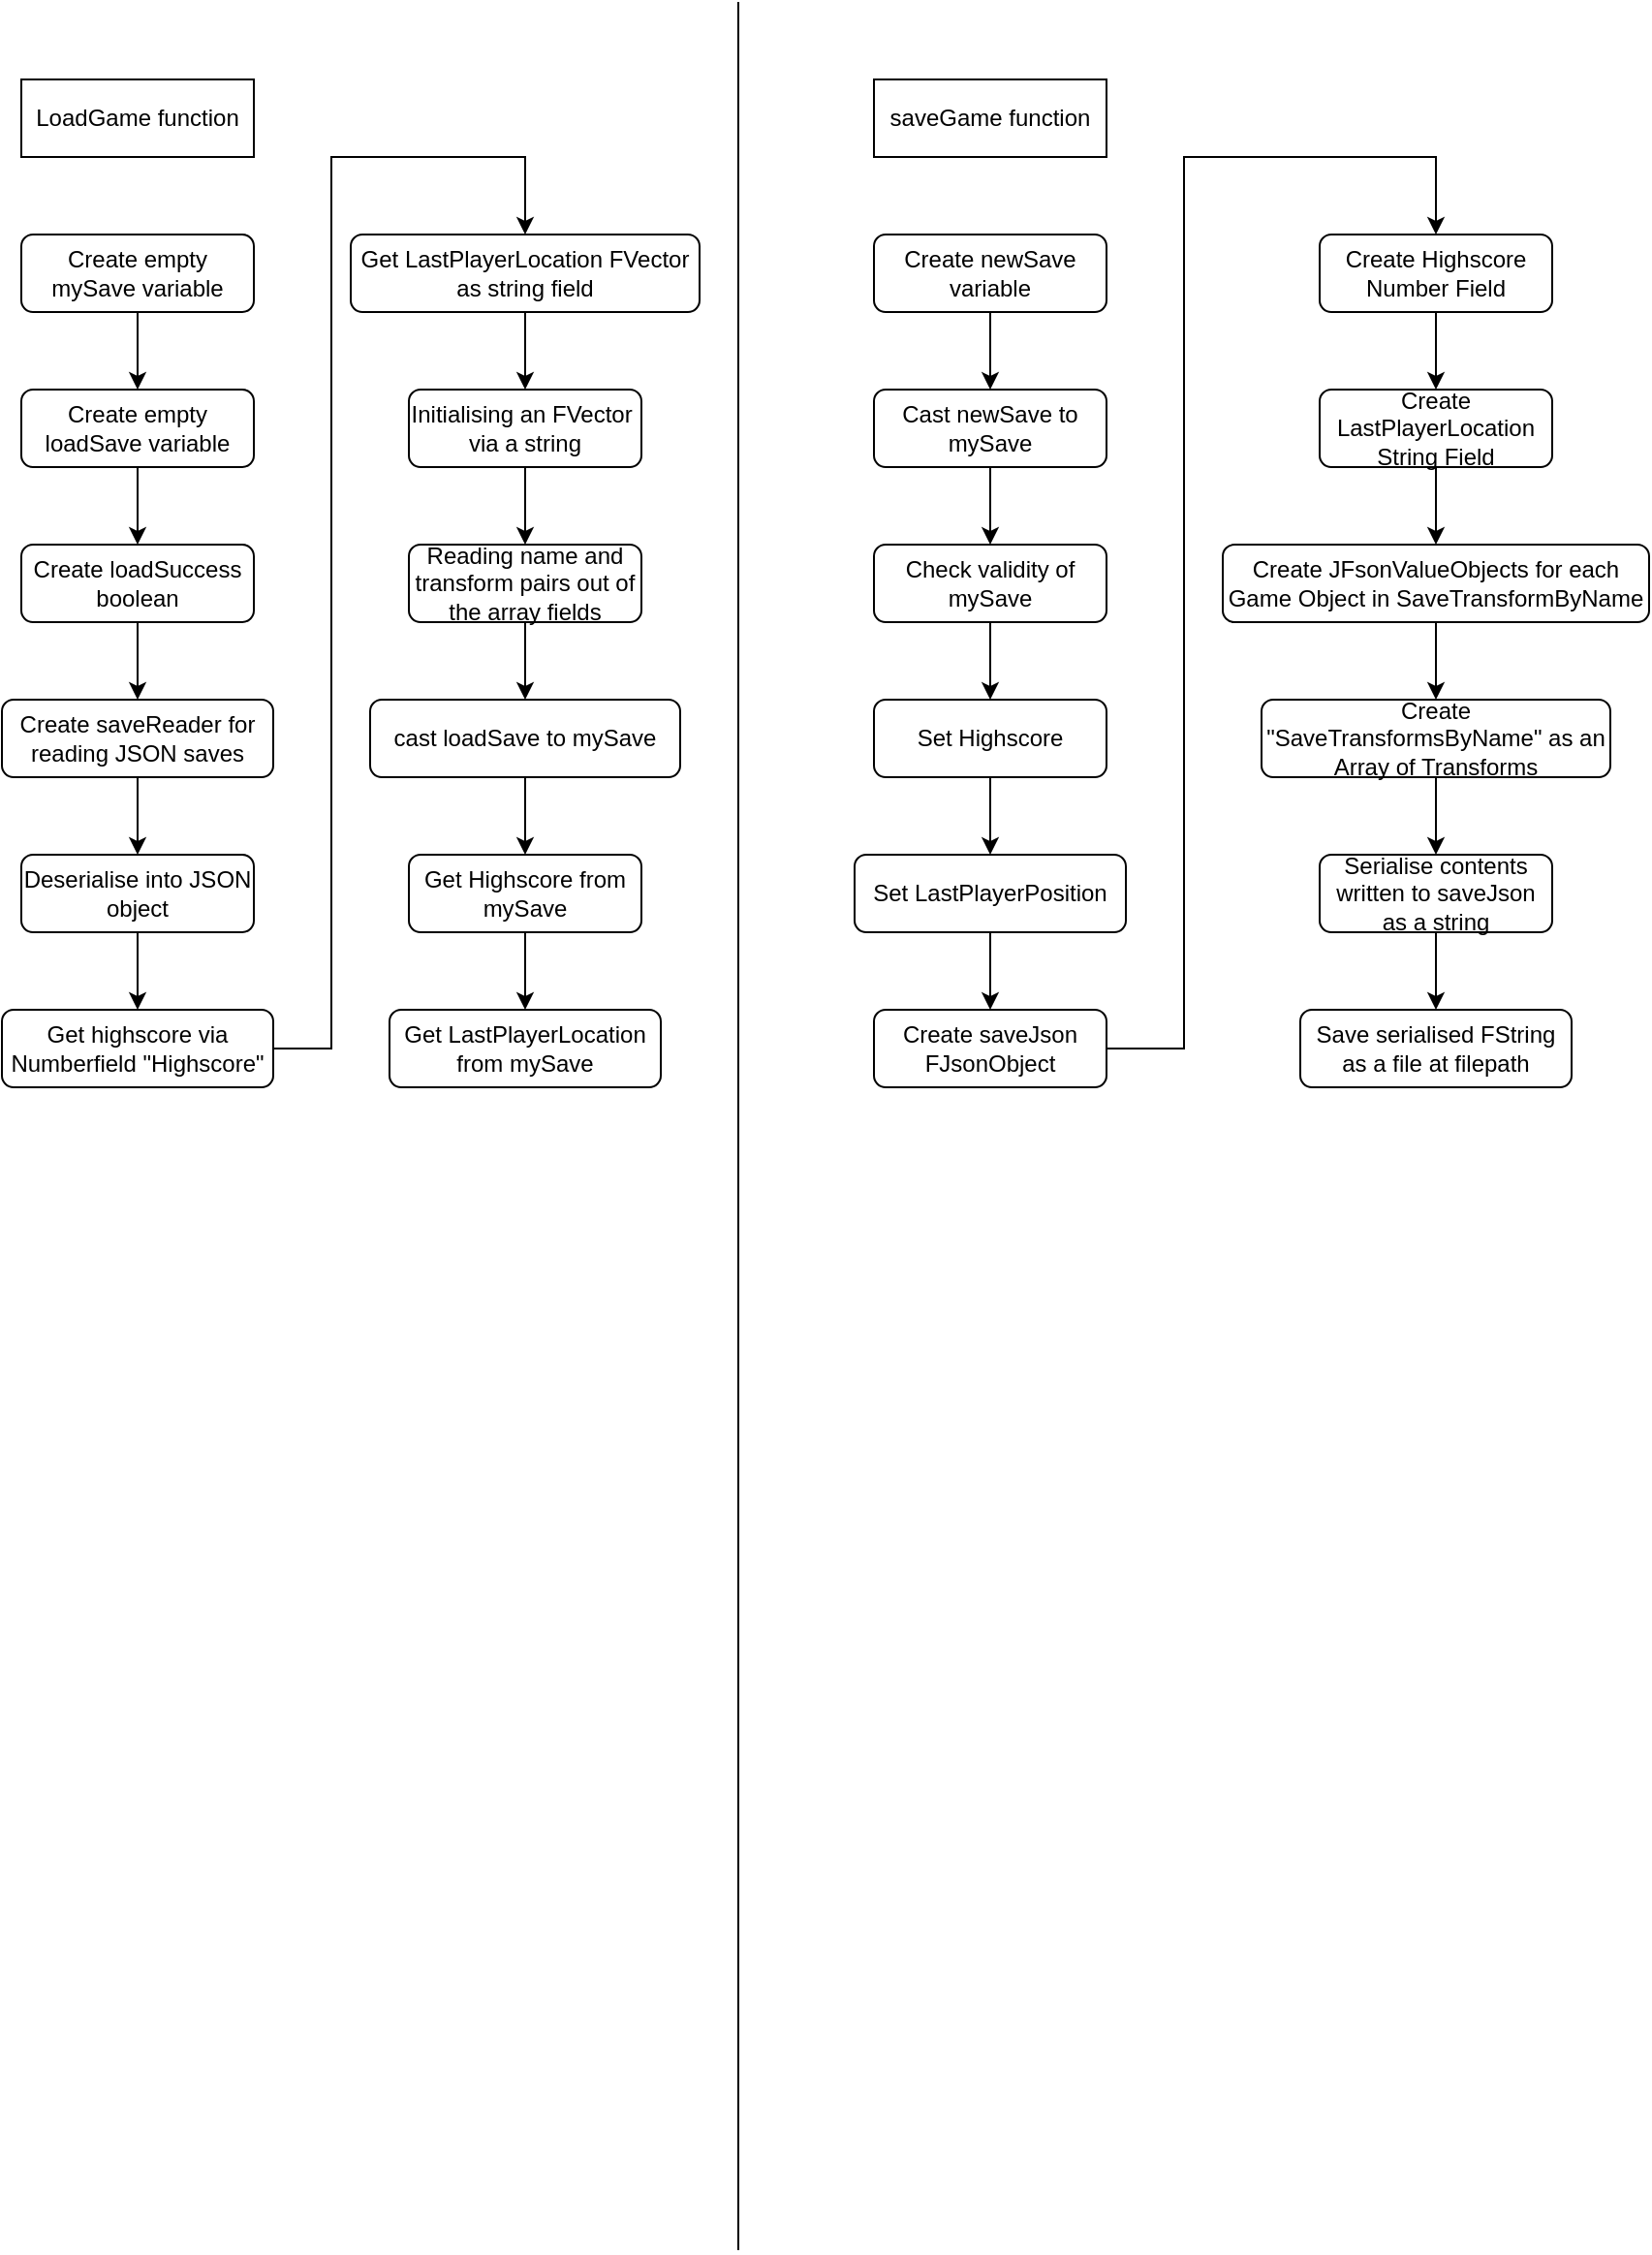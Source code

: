 <mxfile version="24.7.12">
  <diagram id="C5RBs43oDa-KdzZeNtuy" name="Page-1">
    <mxGraphModel dx="1434" dy="780" grid="1" gridSize="10" guides="1" tooltips="1" connect="1" arrows="1" fold="1" page="1" pageScale="1" pageWidth="827" pageHeight="1169" math="0" shadow="0">
      <root>
        <mxCell id="WIyWlLk6GJQsqaUBKTNV-0" />
        <mxCell id="WIyWlLk6GJQsqaUBKTNV-1" parent="WIyWlLk6GJQsqaUBKTNV-0" />
        <mxCell id="ogkn3nqbPo5O1q_PO7xc-15" value="" style="edgeStyle=orthogonalEdgeStyle;rounded=0;orthogonalLoop=1;jettySize=auto;html=1;" parent="WIyWlLk6GJQsqaUBKTNV-1" source="WIyWlLk6GJQsqaUBKTNV-3" target="ogkn3nqbPo5O1q_PO7xc-14" edge="1">
          <mxGeometry relative="1" as="geometry" />
        </mxCell>
        <mxCell id="WIyWlLk6GJQsqaUBKTNV-3" value="Create empty mySave variable" style="rounded=1;whiteSpace=wrap;html=1;fontSize=12;glass=0;strokeWidth=1;shadow=0;" parent="WIyWlLk6GJQsqaUBKTNV-1" vertex="1">
          <mxGeometry x="30" y="120" width="120" height="40" as="geometry" />
        </mxCell>
        <mxCell id="ogkn3nqbPo5O1q_PO7xc-4" value="LoadGame function" style="rounded=0;whiteSpace=wrap;html=1;" parent="WIyWlLk6GJQsqaUBKTNV-1" vertex="1">
          <mxGeometry x="30" y="40" width="120" height="40" as="geometry" />
        </mxCell>
        <mxCell id="TE2q3S_GyHBpz-gPKg_0-25" style="edgeStyle=orthogonalEdgeStyle;rounded=0;orthogonalLoop=1;jettySize=auto;html=1;exitX=0.5;exitY=1;exitDx=0;exitDy=0;entryX=0.5;entryY=0;entryDx=0;entryDy=0;" parent="WIyWlLk6GJQsqaUBKTNV-1" source="ogkn3nqbPo5O1q_PO7xc-14" edge="1">
          <mxGeometry relative="1" as="geometry">
            <mxPoint x="90" y="280" as="targetPoint" />
          </mxGeometry>
        </mxCell>
        <mxCell id="ogkn3nqbPo5O1q_PO7xc-14" value="Create empty loadSave variable" style="whiteSpace=wrap;html=1;rounded=1;glass=0;strokeWidth=1;shadow=0;" parent="WIyWlLk6GJQsqaUBKTNV-1" vertex="1">
          <mxGeometry x="30" y="200" width="120" height="40" as="geometry" />
        </mxCell>
        <mxCell id="TE2q3S_GyHBpz-gPKg_0-27" value="" style="edgeStyle=orthogonalEdgeStyle;rounded=0;orthogonalLoop=1;jettySize=auto;html=1;" parent="WIyWlLk6GJQsqaUBKTNV-1" source="ogkn3nqbPo5O1q_PO7xc-23" target="TE2q3S_GyHBpz-gPKg_0-11" edge="1">
          <mxGeometry relative="1" as="geometry" />
        </mxCell>
        <mxCell id="ogkn3nqbPo5O1q_PO7xc-23" value="cast loadSave to mySave" style="rounded=1;whiteSpace=wrap;html=1;" parent="WIyWlLk6GJQsqaUBKTNV-1" vertex="1">
          <mxGeometry x="210" y="360" width="160" height="40" as="geometry" />
        </mxCell>
        <mxCell id="ogkn3nqbPo5O1q_PO7xc-33" value="saveGame function" style="rounded=0;whiteSpace=wrap;html=1;" parent="WIyWlLk6GJQsqaUBKTNV-1" vertex="1">
          <mxGeometry x="470" y="40" width="120" height="40" as="geometry" />
        </mxCell>
        <mxCell id="ogkn3nqbPo5O1q_PO7xc-36" value="" style="edgeStyle=orthogonalEdgeStyle;rounded=0;orthogonalLoop=1;jettySize=auto;html=1;" parent="WIyWlLk6GJQsqaUBKTNV-1" source="ogkn3nqbPo5O1q_PO7xc-34" target="ogkn3nqbPo5O1q_PO7xc-35" edge="1">
          <mxGeometry relative="1" as="geometry" />
        </mxCell>
        <mxCell id="ogkn3nqbPo5O1q_PO7xc-34" value="Create newSave variable" style="rounded=1;whiteSpace=wrap;html=1;" parent="WIyWlLk6GJQsqaUBKTNV-1" vertex="1">
          <mxGeometry x="470" y="120" width="120" height="40" as="geometry" />
        </mxCell>
        <mxCell id="TE2q3S_GyHBpz-gPKg_0-8" style="edgeStyle=orthogonalEdgeStyle;rounded=0;orthogonalLoop=1;jettySize=auto;html=1;exitX=0.5;exitY=1;exitDx=0;exitDy=0;entryX=0.5;entryY=0;entryDx=0;entryDy=0;" parent="WIyWlLk6GJQsqaUBKTNV-1" source="ogkn3nqbPo5O1q_PO7xc-35" target="TE2q3S_GyHBpz-gPKg_0-0" edge="1">
          <mxGeometry relative="1" as="geometry" />
        </mxCell>
        <mxCell id="ogkn3nqbPo5O1q_PO7xc-35" value="Cast newSave to mySave" style="whiteSpace=wrap;html=1;rounded=1;" parent="WIyWlLk6GJQsqaUBKTNV-1" vertex="1">
          <mxGeometry x="470" y="200" width="120" height="40" as="geometry" />
        </mxCell>
        <mxCell id="jViTt13gUSBcXbafGttR-3" value="" style="endArrow=none;html=1;rounded=0;" parent="WIyWlLk6GJQsqaUBKTNV-1" edge="1">
          <mxGeometry width="50" height="50" relative="1" as="geometry">
            <mxPoint x="400" y="1160" as="sourcePoint" />
            <mxPoint x="400" as="targetPoint" />
          </mxGeometry>
        </mxCell>
        <mxCell id="TE2q3S_GyHBpz-gPKg_0-3" style="edgeStyle=orthogonalEdgeStyle;rounded=0;orthogonalLoop=1;jettySize=auto;html=1;exitX=0.5;exitY=1;exitDx=0;exitDy=0;entryX=0.5;entryY=0;entryDx=0;entryDy=0;" parent="WIyWlLk6GJQsqaUBKTNV-1" source="TE2q3S_GyHBpz-gPKg_0-0" target="TE2q3S_GyHBpz-gPKg_0-1" edge="1">
          <mxGeometry relative="1" as="geometry" />
        </mxCell>
        <mxCell id="TE2q3S_GyHBpz-gPKg_0-0" value="Check validity of mySave" style="rounded=1;whiteSpace=wrap;html=1;" parent="WIyWlLk6GJQsqaUBKTNV-1" vertex="1">
          <mxGeometry x="470" y="280" width="120" height="40" as="geometry" />
        </mxCell>
        <mxCell id="TE2q3S_GyHBpz-gPKg_0-5" style="edgeStyle=orthogonalEdgeStyle;rounded=0;orthogonalLoop=1;jettySize=auto;html=1;exitX=0.5;exitY=1;exitDx=0;exitDy=0;entryX=0.5;entryY=0;entryDx=0;entryDy=0;" parent="WIyWlLk6GJQsqaUBKTNV-1" source="TE2q3S_GyHBpz-gPKg_0-1" target="TE2q3S_GyHBpz-gPKg_0-2" edge="1">
          <mxGeometry relative="1" as="geometry" />
        </mxCell>
        <mxCell id="TE2q3S_GyHBpz-gPKg_0-1" value="Set Highscore" style="rounded=1;whiteSpace=wrap;html=1;" parent="WIyWlLk6GJQsqaUBKTNV-1" vertex="1">
          <mxGeometry x="470" y="360" width="120" height="40" as="geometry" />
        </mxCell>
        <mxCell id="TE2q3S_GyHBpz-gPKg_0-6" style="edgeStyle=orthogonalEdgeStyle;rounded=0;orthogonalLoop=1;jettySize=auto;html=1;exitX=0.5;exitY=1;exitDx=0;exitDy=0;entryX=0.5;entryY=0;entryDx=0;entryDy=0;" parent="WIyWlLk6GJQsqaUBKTNV-1" source="TE2q3S_GyHBpz-gPKg_0-2" edge="1">
          <mxGeometry relative="1" as="geometry">
            <mxPoint x="530" y="520" as="targetPoint" />
          </mxGeometry>
        </mxCell>
        <mxCell id="TE2q3S_GyHBpz-gPKg_0-2" value="Set LastPlayerPosition" style="rounded=1;whiteSpace=wrap;html=1;" parent="WIyWlLk6GJQsqaUBKTNV-1" vertex="1">
          <mxGeometry x="460" y="440" width="140" height="40" as="geometry" />
        </mxCell>
        <mxCell id="TE2q3S_GyHBpz-gPKg_0-14" value="" style="edgeStyle=orthogonalEdgeStyle;rounded=0;orthogonalLoop=1;jettySize=auto;html=1;" parent="WIyWlLk6GJQsqaUBKTNV-1" source="TE2q3S_GyHBpz-gPKg_0-11" target="TE2q3S_GyHBpz-gPKg_0-13" edge="1">
          <mxGeometry relative="1" as="geometry" />
        </mxCell>
        <mxCell id="TE2q3S_GyHBpz-gPKg_0-11" value="Get Highscore from mySave" style="whiteSpace=wrap;html=1;rounded=1;glass=0;strokeWidth=1;shadow=0;" parent="WIyWlLk6GJQsqaUBKTNV-1" vertex="1">
          <mxGeometry x="230" y="440" width="120" height="40" as="geometry" />
        </mxCell>
        <mxCell id="TE2q3S_GyHBpz-gPKg_0-13" value="Get LastPlayerLocation from mySave" style="whiteSpace=wrap;html=1;rounded=1;glass=0;strokeWidth=1;shadow=0;" parent="WIyWlLk6GJQsqaUBKTNV-1" vertex="1">
          <mxGeometry x="220" y="520" width="140" height="40" as="geometry" />
        </mxCell>
        <mxCell id="kn5EsFqTt9w1R8y-4nVx-3" value="" style="edgeStyle=orthogonalEdgeStyle;rounded=0;orthogonalLoop=1;jettySize=auto;html=1;" parent="WIyWlLk6GJQsqaUBKTNV-1" source="kn5EsFqTt9w1R8y-4nVx-0" target="kn5EsFqTt9w1R8y-4nVx-2" edge="1">
          <mxGeometry relative="1" as="geometry" />
        </mxCell>
        <mxCell id="kn5EsFqTt9w1R8y-4nVx-0" value="Create loadSuccess boolean" style="rounded=1;whiteSpace=wrap;html=1;" parent="WIyWlLk6GJQsqaUBKTNV-1" vertex="1">
          <mxGeometry x="30" y="280" width="120" height="40" as="geometry" />
        </mxCell>
        <mxCell id="kn5EsFqTt9w1R8y-4nVx-13" value="" style="edgeStyle=orthogonalEdgeStyle;rounded=0;orthogonalLoop=1;jettySize=auto;html=1;" parent="WIyWlLk6GJQsqaUBKTNV-1" source="kn5EsFqTt9w1R8y-4nVx-2" target="kn5EsFqTt9w1R8y-4nVx-4" edge="1">
          <mxGeometry relative="1" as="geometry" />
        </mxCell>
        <mxCell id="kn5EsFqTt9w1R8y-4nVx-2" value="Create saveReader for reading JSON saves" style="whiteSpace=wrap;html=1;rounded=1;" parent="WIyWlLk6GJQsqaUBKTNV-1" vertex="1">
          <mxGeometry x="20" y="360" width="140" height="40" as="geometry" />
        </mxCell>
        <mxCell id="kn5EsFqTt9w1R8y-4nVx-16" value="" style="edgeStyle=orthogonalEdgeStyle;rounded=0;orthogonalLoop=1;jettySize=auto;html=1;" parent="WIyWlLk6GJQsqaUBKTNV-1" source="kn5EsFqTt9w1R8y-4nVx-4" target="kn5EsFqTt9w1R8y-4nVx-6" edge="1">
          <mxGeometry relative="1" as="geometry" />
        </mxCell>
        <mxCell id="kn5EsFqTt9w1R8y-4nVx-4" value="Deserialise into JSON object" style="whiteSpace=wrap;html=1;rounded=1;" parent="WIyWlLk6GJQsqaUBKTNV-1" vertex="1">
          <mxGeometry x="30" y="440" width="120" height="40" as="geometry" />
        </mxCell>
        <mxCell id="kn5EsFqTt9w1R8y-4nVx-6" value="Get highscore via Numberfield &quot;Highscore&quot;" style="whiteSpace=wrap;html=1;rounded=1;" parent="WIyWlLk6GJQsqaUBKTNV-1" vertex="1">
          <mxGeometry x="20" y="520" width="140" height="40" as="geometry" />
        </mxCell>
        <mxCell id="kn5EsFqTt9w1R8y-4nVx-11" value="" style="edgeStyle=orthogonalEdgeStyle;rounded=0;orthogonalLoop=1;jettySize=auto;html=1;" parent="WIyWlLk6GJQsqaUBKTNV-1" source="kn5EsFqTt9w1R8y-4nVx-8" target="kn5EsFqTt9w1R8y-4nVx-10" edge="1">
          <mxGeometry relative="1" as="geometry" />
        </mxCell>
        <mxCell id="kn5EsFqTt9w1R8y-4nVx-8" value="Get LastPlayerLocation FVector as string field" style="whiteSpace=wrap;html=1;rounded=1;" parent="WIyWlLk6GJQsqaUBKTNV-1" vertex="1">
          <mxGeometry x="200" y="120" width="180" height="40" as="geometry" />
        </mxCell>
        <mxCell id="kn5EsFqTt9w1R8y-4nVx-17" value="" style="edgeStyle=orthogonalEdgeStyle;rounded=0;orthogonalLoop=1;jettySize=auto;html=1;" parent="WIyWlLk6GJQsqaUBKTNV-1" source="kn5EsFqTt9w1R8y-4nVx-10" target="kn5EsFqTt9w1R8y-4nVx-15" edge="1">
          <mxGeometry relative="1" as="geometry" />
        </mxCell>
        <mxCell id="kn5EsFqTt9w1R8y-4nVx-10" value="Initialising an FVector&amp;nbsp; via a string" style="whiteSpace=wrap;html=1;rounded=1;" parent="WIyWlLk6GJQsqaUBKTNV-1" vertex="1">
          <mxGeometry x="230" y="200" width="120" height="40" as="geometry" />
        </mxCell>
        <mxCell id="kn5EsFqTt9w1R8y-4nVx-14" value="" style="curved=0;endArrow=classic;html=1;rounded=0;entryX=0.5;entryY=0;entryDx=0;entryDy=0;" parent="WIyWlLk6GJQsqaUBKTNV-1" target="kn5EsFqTt9w1R8y-4nVx-8" edge="1">
          <mxGeometry width="50" height="50" relative="1" as="geometry">
            <mxPoint x="160" y="540" as="sourcePoint" />
            <mxPoint x="310" y="120" as="targetPoint" />
            <Array as="points">
              <mxPoint x="190" y="540" />
              <mxPoint x="190" y="340" />
              <mxPoint x="190" y="240" />
              <mxPoint x="190" y="80" />
              <mxPoint x="290" y="80" />
            </Array>
          </mxGeometry>
        </mxCell>
        <mxCell id="kn5EsFqTt9w1R8y-4nVx-18" value="" style="edgeStyle=orthogonalEdgeStyle;rounded=0;orthogonalLoop=1;jettySize=auto;html=1;" parent="WIyWlLk6GJQsqaUBKTNV-1" source="kn5EsFqTt9w1R8y-4nVx-15" target="ogkn3nqbPo5O1q_PO7xc-23" edge="1">
          <mxGeometry relative="1" as="geometry" />
        </mxCell>
        <mxCell id="kn5EsFqTt9w1R8y-4nVx-15" value="Reading name and transform pairs out of the array fields" style="rounded=1;whiteSpace=wrap;html=1;" parent="WIyWlLk6GJQsqaUBKTNV-1" vertex="1">
          <mxGeometry x="230" y="280" width="120" height="40" as="geometry" />
        </mxCell>
        <mxCell id="kn5EsFqTt9w1R8y-4nVx-19" value="Create saveJson FJsonObject" style="rounded=1;whiteSpace=wrap;html=1;" parent="WIyWlLk6GJQsqaUBKTNV-1" vertex="1">
          <mxGeometry x="470" y="520" width="120" height="40" as="geometry" />
        </mxCell>
        <mxCell id="kn5EsFqTt9w1R8y-4nVx-23" value="" style="edgeStyle=orthogonalEdgeStyle;rounded=0;orthogonalLoop=1;jettySize=auto;html=1;" parent="WIyWlLk6GJQsqaUBKTNV-1" source="kn5EsFqTt9w1R8y-4nVx-20" target="kn5EsFqTt9w1R8y-4nVx-22" edge="1">
          <mxGeometry relative="1" as="geometry" />
        </mxCell>
        <mxCell id="kn5EsFqTt9w1R8y-4nVx-20" value="Create Highscore Number Field" style="whiteSpace=wrap;html=1;rounded=1;" parent="WIyWlLk6GJQsqaUBKTNV-1" vertex="1">
          <mxGeometry x="700" y="120" width="120" height="40" as="geometry" />
        </mxCell>
        <mxCell id="kn5EsFqTt9w1R8y-4nVx-25" value="" style="edgeStyle=orthogonalEdgeStyle;rounded=0;orthogonalLoop=1;jettySize=auto;html=1;" parent="WIyWlLk6GJQsqaUBKTNV-1" source="kn5EsFqTt9w1R8y-4nVx-22" target="kn5EsFqTt9w1R8y-4nVx-24" edge="1">
          <mxGeometry relative="1" as="geometry" />
        </mxCell>
        <mxCell id="kn5EsFqTt9w1R8y-4nVx-22" value="Create LastPlayerLocation String Field" style="whiteSpace=wrap;html=1;rounded=1;" parent="WIyWlLk6GJQsqaUBKTNV-1" vertex="1">
          <mxGeometry x="700" y="200" width="120" height="40" as="geometry" />
        </mxCell>
        <mxCell id="StQzm8vPZfpFGvw88C2T-1" value="" style="edgeStyle=orthogonalEdgeStyle;rounded=0;orthogonalLoop=1;jettySize=auto;html=1;" edge="1" parent="WIyWlLk6GJQsqaUBKTNV-1" source="kn5EsFqTt9w1R8y-4nVx-24" target="StQzm8vPZfpFGvw88C2T-0">
          <mxGeometry relative="1" as="geometry" />
        </mxCell>
        <mxCell id="kn5EsFqTt9w1R8y-4nVx-24" value="Create JFsonValueObjects for each Game Object in SaveTransformByName" style="whiteSpace=wrap;html=1;rounded=1;" parent="WIyWlLk6GJQsqaUBKTNV-1" vertex="1">
          <mxGeometry x="650" y="280" width="220" height="40" as="geometry" />
        </mxCell>
        <mxCell id="StQzm8vPZfpFGvw88C2T-3" value="" style="edgeStyle=orthogonalEdgeStyle;rounded=0;orthogonalLoop=1;jettySize=auto;html=1;" edge="1" parent="WIyWlLk6GJQsqaUBKTNV-1" source="StQzm8vPZfpFGvw88C2T-0" target="StQzm8vPZfpFGvw88C2T-2">
          <mxGeometry relative="1" as="geometry" />
        </mxCell>
        <mxCell id="StQzm8vPZfpFGvw88C2T-0" value="Create &quot;SaveTransformsByName&quot; as an Array of Transforms" style="whiteSpace=wrap;html=1;rounded=1;" vertex="1" parent="WIyWlLk6GJQsqaUBKTNV-1">
          <mxGeometry x="670" y="360" width="180" height="40" as="geometry" />
        </mxCell>
        <mxCell id="StQzm8vPZfpFGvw88C2T-5" value="" style="edgeStyle=orthogonalEdgeStyle;rounded=0;orthogonalLoop=1;jettySize=auto;html=1;" edge="1" parent="WIyWlLk6GJQsqaUBKTNV-1" source="StQzm8vPZfpFGvw88C2T-2" target="StQzm8vPZfpFGvw88C2T-4">
          <mxGeometry relative="1" as="geometry" />
        </mxCell>
        <mxCell id="StQzm8vPZfpFGvw88C2T-2" value="Serialise contents written to saveJson as a string" style="whiteSpace=wrap;html=1;rounded=1;" vertex="1" parent="WIyWlLk6GJQsqaUBKTNV-1">
          <mxGeometry x="700" y="440" width="120" height="40" as="geometry" />
        </mxCell>
        <mxCell id="StQzm8vPZfpFGvw88C2T-4" value="Save serialised FString as a file at filepath" style="whiteSpace=wrap;html=1;rounded=1;" vertex="1" parent="WIyWlLk6GJQsqaUBKTNV-1">
          <mxGeometry x="690" y="520" width="140" height="40" as="geometry" />
        </mxCell>
        <mxCell id="StQzm8vPZfpFGvw88C2T-7" value="" style="curved=0;endArrow=classic;html=1;rounded=0;entryX=0.5;entryY=0;entryDx=0;entryDy=0;" edge="1" parent="WIyWlLk6GJQsqaUBKTNV-1" target="kn5EsFqTt9w1R8y-4nVx-20">
          <mxGeometry width="50" height="50" relative="1" as="geometry">
            <mxPoint x="590" y="540" as="sourcePoint" />
            <mxPoint x="640" y="490" as="targetPoint" />
            <Array as="points">
              <mxPoint x="630" y="540" />
              <mxPoint x="630" y="80" />
              <mxPoint x="760" y="80" />
            </Array>
          </mxGeometry>
        </mxCell>
      </root>
    </mxGraphModel>
  </diagram>
</mxfile>
